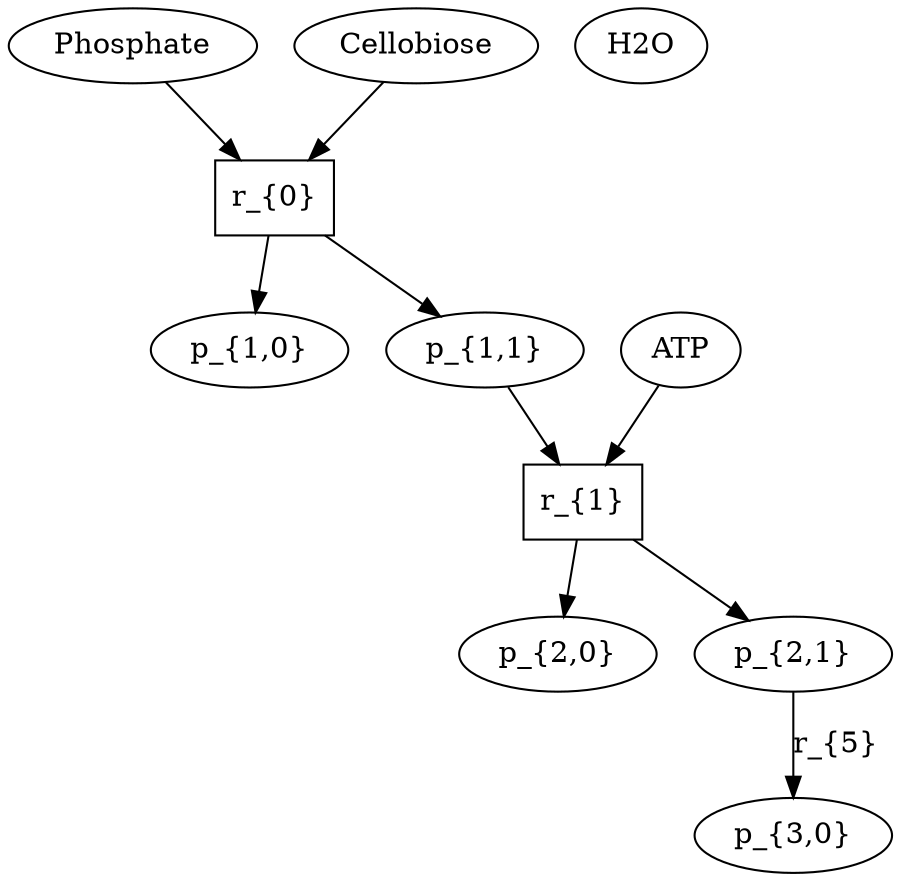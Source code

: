 digraph g {
// id = 0, graphName = Phosphate
"0-0" [ shape=ellipse label="Phosphate" image="out/006_g_2_11311100.svg" ];
// id = 1, graphName = Cellobiose
"1-0" [ shape=ellipse label="Cellobiose" image="out/008_g_3_11311100.svg" ];
// id = 2, graphName = p_{1,0}
"2-0" [ shape=ellipse label="p_{1,0}" image="out/010_g_4_11311100.svg" ];
// id = 3, graphName = p_{1,1}
"3-0" [ shape=ellipse label="p_{1,1}" image="out/012_g_5_11311100.svg" ];
// id = 5, graphName = ATP
"5-0" [ shape=ellipse label="ATP" image="out/004_g_1_11311100.svg" ];
// id = 6, graphName = p_{2,0}
"6-0" [ shape=ellipse label="p_{2,0}" image="out/016_g_20_11311100.svg" ];
// id = 7, graphName = p_{2,1}
"7-0" [ shape=ellipse label="p_{2,1}" image="out/018_g_21_11311100.svg" ];
// id = 9, graphName = H2O
"9-0" [ shape=ellipse label="H2O" image="out/002_g_0_11311100.svg" ];
// id = 10, graphName = p_{3,0}
"10-0" [ shape=ellipse label="p_{3,0}" image="out/022_g_32_11311100.svg" ];
// id = 4{ 'Phosphate' 'Cellobiose' }, ' cellobiose + phosphate = alpha-D-glucose 1-phosphate + D-glucose', { 'p_{1,0}' 'p_{1,1}' }
"4-0" [ shape=box label="r_{0}" ];
// id = 8{ 'ATP' 'p_{1,1}' }, ' ATP+glucose= ADP+Glucose 6-phosphate', { 'p_{2,0}' 'p_{2,1}' }
"8-0" [ shape=box label="r_{1}" ];
// id = 4{ 'Phosphate' 'Cellobiose' }, ' cellobiose + phosphate = alpha-D-glucose 1-phosphate + D-glucose', { 'p_{1,0}' 'p_{1,1}' }
"0-0" -> "4-0" [ ];
"1-0" -> "4-0" [ ];
"4-0" -> "2-0" [ ];
"4-0" -> "3-0" [ ];
// id = 8{ 'ATP' 'p_{1,1}' }, ' ATP+glucose= ADP+Glucose 6-phosphate', { 'p_{2,0}' 'p_{2,1}' }
"3-0" -> "8-0" [ ];
"5-0" -> "8-0" [ ];
"8-0" -> "6-0" [ ];
"8-0" -> "7-0" [ ];
// id = 11{ 'p_{2,1}' }, ' glucose= D-Glucose ', { 'p_{3,0}' }
"7-0" -> "10-0" [ label="r_{5}" ];
}
